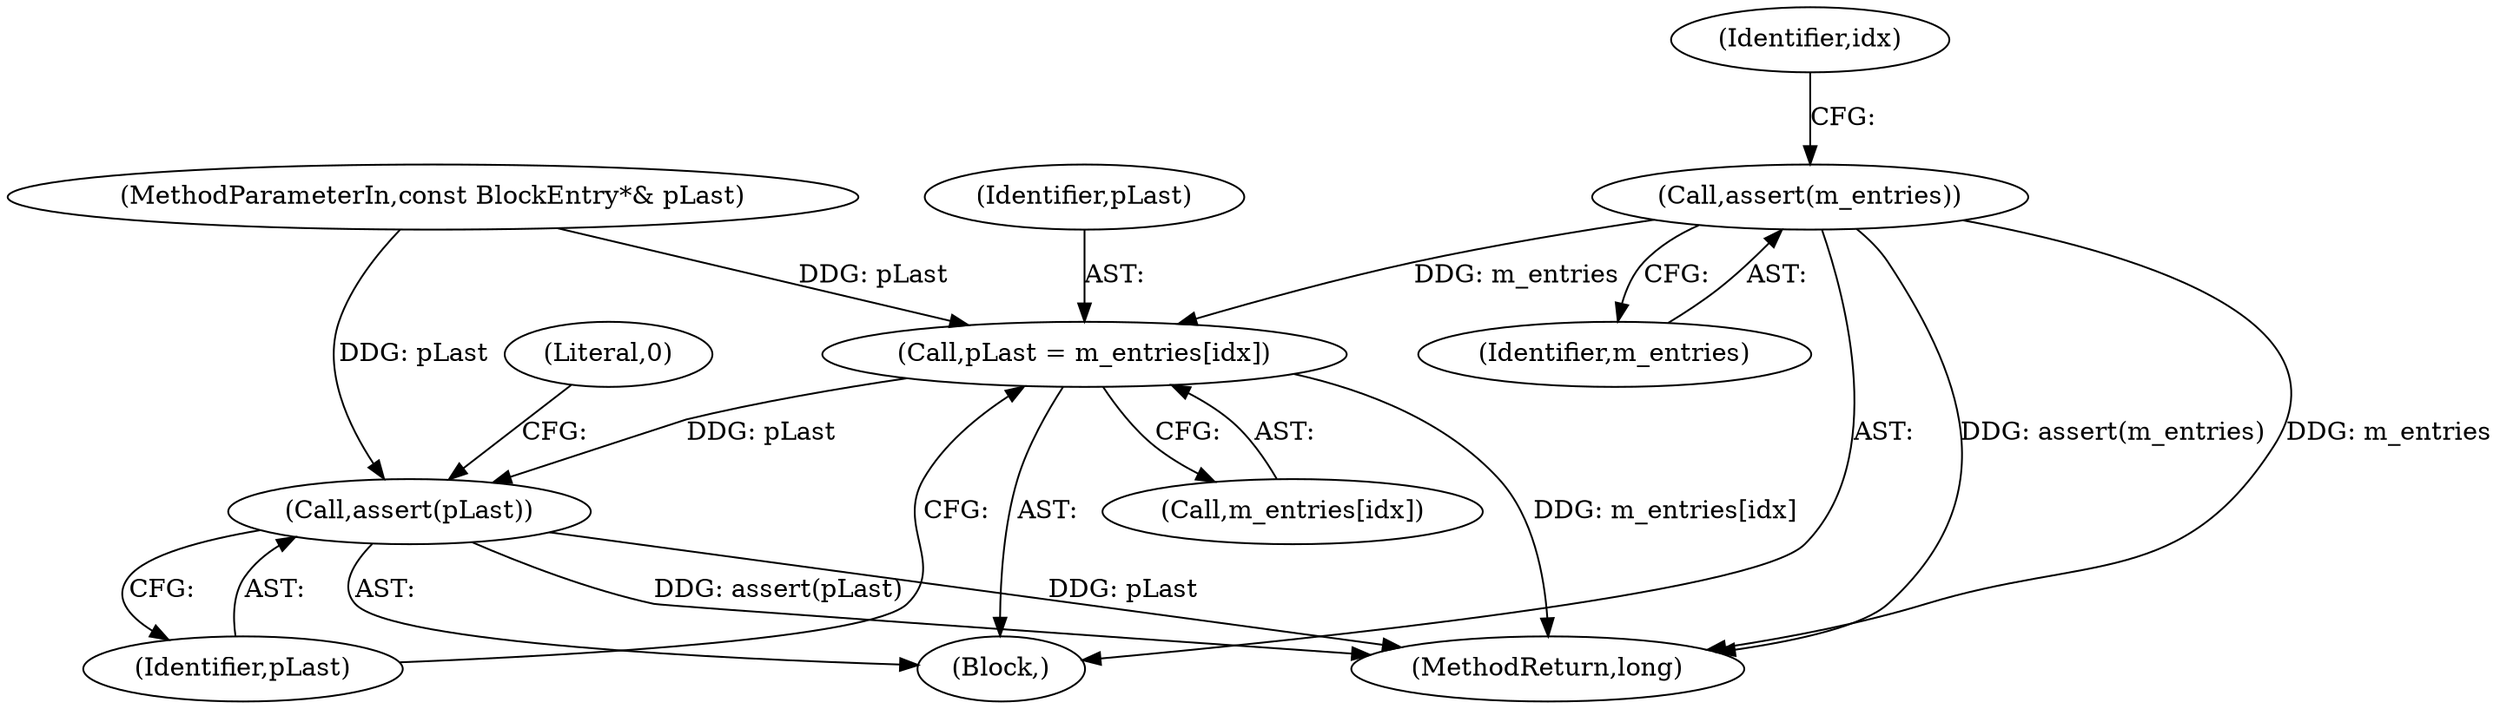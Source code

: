 digraph "1_Android_04839626ed859623901ebd3a5fd483982186b59d_100@API" {
"1000140" [label="(Call,assert(m_entries))"];
"1000148" [label="(Call,pLast = m_entries[idx])"];
"1000153" [label="(Call,assert(pLast))"];
"1000104" [label="(Block,)"];
"1000144" [label="(Identifier,idx)"];
"1000148" [label="(Call,pLast = m_entries[idx])"];
"1000153" [label="(Call,assert(pLast))"];
"1000103" [label="(MethodParameterIn,const BlockEntry*& pLast)"];
"1000141" [label="(Identifier,m_entries)"];
"1000149" [label="(Identifier,pLast)"];
"1000150" [label="(Call,m_entries[idx])"];
"1000154" [label="(Identifier,pLast)"];
"1000156" [label="(Literal,0)"];
"1000140" [label="(Call,assert(m_entries))"];
"1000157" [label="(MethodReturn,long)"];
"1000140" -> "1000104"  [label="AST: "];
"1000140" -> "1000141"  [label="CFG: "];
"1000141" -> "1000140"  [label="AST: "];
"1000144" -> "1000140"  [label="CFG: "];
"1000140" -> "1000157"  [label="DDG: assert(m_entries)"];
"1000140" -> "1000157"  [label="DDG: m_entries"];
"1000140" -> "1000148"  [label="DDG: m_entries"];
"1000148" -> "1000104"  [label="AST: "];
"1000148" -> "1000150"  [label="CFG: "];
"1000149" -> "1000148"  [label="AST: "];
"1000150" -> "1000148"  [label="AST: "];
"1000154" -> "1000148"  [label="CFG: "];
"1000148" -> "1000157"  [label="DDG: m_entries[idx]"];
"1000103" -> "1000148"  [label="DDG: pLast"];
"1000148" -> "1000153"  [label="DDG: pLast"];
"1000153" -> "1000104"  [label="AST: "];
"1000153" -> "1000154"  [label="CFG: "];
"1000154" -> "1000153"  [label="AST: "];
"1000156" -> "1000153"  [label="CFG: "];
"1000153" -> "1000157"  [label="DDG: pLast"];
"1000153" -> "1000157"  [label="DDG: assert(pLast)"];
"1000103" -> "1000153"  [label="DDG: pLast"];
}
